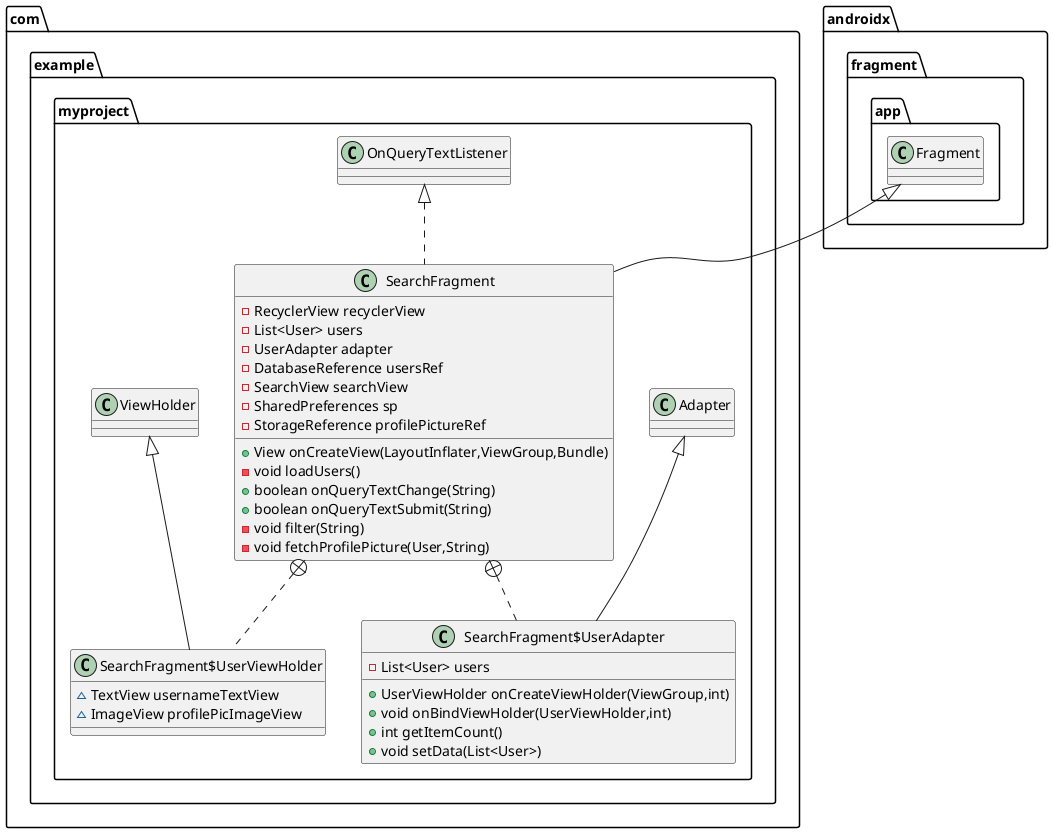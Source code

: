 @startuml
class com.example.myproject.SearchFragment {
- RecyclerView recyclerView
- List<User> users
- UserAdapter adapter
- DatabaseReference usersRef
- SearchView searchView
- SharedPreferences sp
- StorageReference profilePictureRef
+ View onCreateView(LayoutInflater,ViewGroup,Bundle)
- void loadUsers()
+ boolean onQueryTextChange(String)
+ boolean onQueryTextSubmit(String)
- void filter(String)
- void fetchProfilePicture(User,String)
}


class com.example.myproject.SearchFragment$UserAdapter {
- List<User> users
+ UserViewHolder onCreateViewHolder(ViewGroup,int)
+ void onBindViewHolder(UserViewHolder,int)
+ int getItemCount()
+ void setData(List<User>)
}


class com.example.myproject.SearchFragment$UserViewHolder {
~ TextView usernameTextView
~ ImageView profilePicImageView
}



com.example.myproject.OnQueryTextListener <|.. com.example.myproject.SearchFragment
androidx.fragment.app.Fragment <|-- com.example.myproject.SearchFragment
com.example.myproject.SearchFragment +.. com.example.myproject.SearchFragment$UserAdapter
com.example.myproject.Adapter <|-- com.example.myproject.SearchFragment$UserAdapter
com.example.myproject.SearchFragment +.. com.example.myproject.SearchFragment$UserViewHolder
com.example.myproject.ViewHolder <|-- com.example.myproject.SearchFragment$UserViewHolder
@enduml